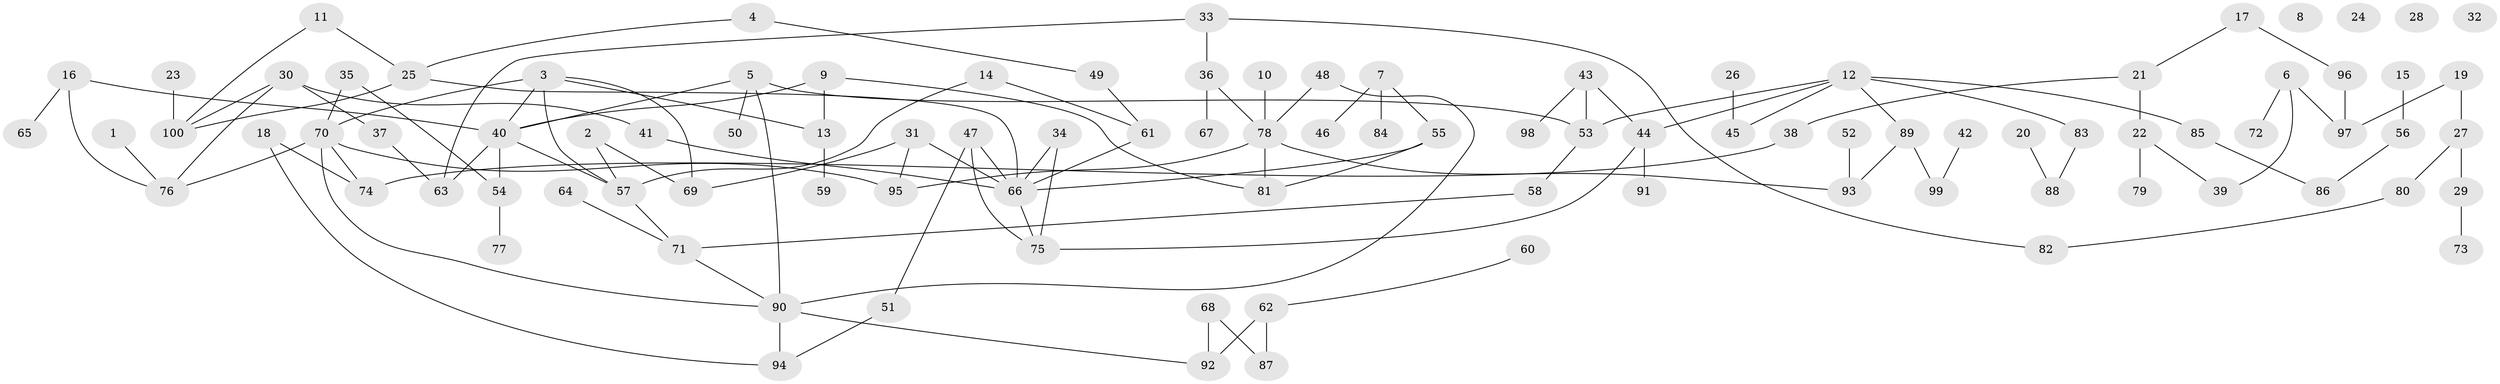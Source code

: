 // Generated by graph-tools (version 1.1) at 2025/40/03/09/25 04:40:17]
// undirected, 100 vertices, 124 edges
graph export_dot {
graph [start="1"]
  node [color=gray90,style=filled];
  1;
  2;
  3;
  4;
  5;
  6;
  7;
  8;
  9;
  10;
  11;
  12;
  13;
  14;
  15;
  16;
  17;
  18;
  19;
  20;
  21;
  22;
  23;
  24;
  25;
  26;
  27;
  28;
  29;
  30;
  31;
  32;
  33;
  34;
  35;
  36;
  37;
  38;
  39;
  40;
  41;
  42;
  43;
  44;
  45;
  46;
  47;
  48;
  49;
  50;
  51;
  52;
  53;
  54;
  55;
  56;
  57;
  58;
  59;
  60;
  61;
  62;
  63;
  64;
  65;
  66;
  67;
  68;
  69;
  70;
  71;
  72;
  73;
  74;
  75;
  76;
  77;
  78;
  79;
  80;
  81;
  82;
  83;
  84;
  85;
  86;
  87;
  88;
  89;
  90;
  91;
  92;
  93;
  94;
  95;
  96;
  97;
  98;
  99;
  100;
  1 -- 76;
  2 -- 57;
  2 -- 69;
  3 -- 13;
  3 -- 40;
  3 -- 57;
  3 -- 69;
  3 -- 70;
  4 -- 25;
  4 -- 49;
  5 -- 40;
  5 -- 50;
  5 -- 53;
  5 -- 90;
  6 -- 39;
  6 -- 72;
  6 -- 97;
  7 -- 46;
  7 -- 55;
  7 -- 84;
  9 -- 13;
  9 -- 40;
  9 -- 81;
  10 -- 78;
  11 -- 25;
  11 -- 100;
  12 -- 44;
  12 -- 45;
  12 -- 53;
  12 -- 83;
  12 -- 85;
  12 -- 89;
  13 -- 59;
  14 -- 57;
  14 -- 61;
  15 -- 56;
  16 -- 40;
  16 -- 65;
  16 -- 76;
  17 -- 21;
  17 -- 96;
  18 -- 74;
  18 -- 94;
  19 -- 27;
  19 -- 97;
  20 -- 88;
  21 -- 22;
  21 -- 38;
  22 -- 39;
  22 -- 79;
  23 -- 100;
  25 -- 66;
  25 -- 100;
  26 -- 45;
  27 -- 29;
  27 -- 80;
  29 -- 73;
  30 -- 37;
  30 -- 41;
  30 -- 76;
  30 -- 100;
  31 -- 66;
  31 -- 69;
  31 -- 95;
  33 -- 36;
  33 -- 63;
  33 -- 82;
  34 -- 66;
  34 -- 75;
  35 -- 54;
  35 -- 70;
  36 -- 67;
  36 -- 78;
  37 -- 63;
  38 -- 74;
  40 -- 54;
  40 -- 57;
  40 -- 63;
  41 -- 66;
  42 -- 99;
  43 -- 44;
  43 -- 53;
  43 -- 98;
  44 -- 75;
  44 -- 91;
  47 -- 51;
  47 -- 66;
  47 -- 75;
  48 -- 78;
  48 -- 90;
  49 -- 61;
  51 -- 94;
  52 -- 93;
  53 -- 58;
  54 -- 77;
  55 -- 66;
  55 -- 81;
  56 -- 86;
  57 -- 71;
  58 -- 71;
  60 -- 62;
  61 -- 66;
  62 -- 87;
  62 -- 92;
  64 -- 71;
  66 -- 75;
  68 -- 87;
  68 -- 92;
  70 -- 74;
  70 -- 76;
  70 -- 90;
  70 -- 95;
  71 -- 90;
  78 -- 81;
  78 -- 93;
  78 -- 95;
  80 -- 82;
  83 -- 88;
  85 -- 86;
  89 -- 93;
  89 -- 99;
  90 -- 92;
  90 -- 94;
  96 -- 97;
}
